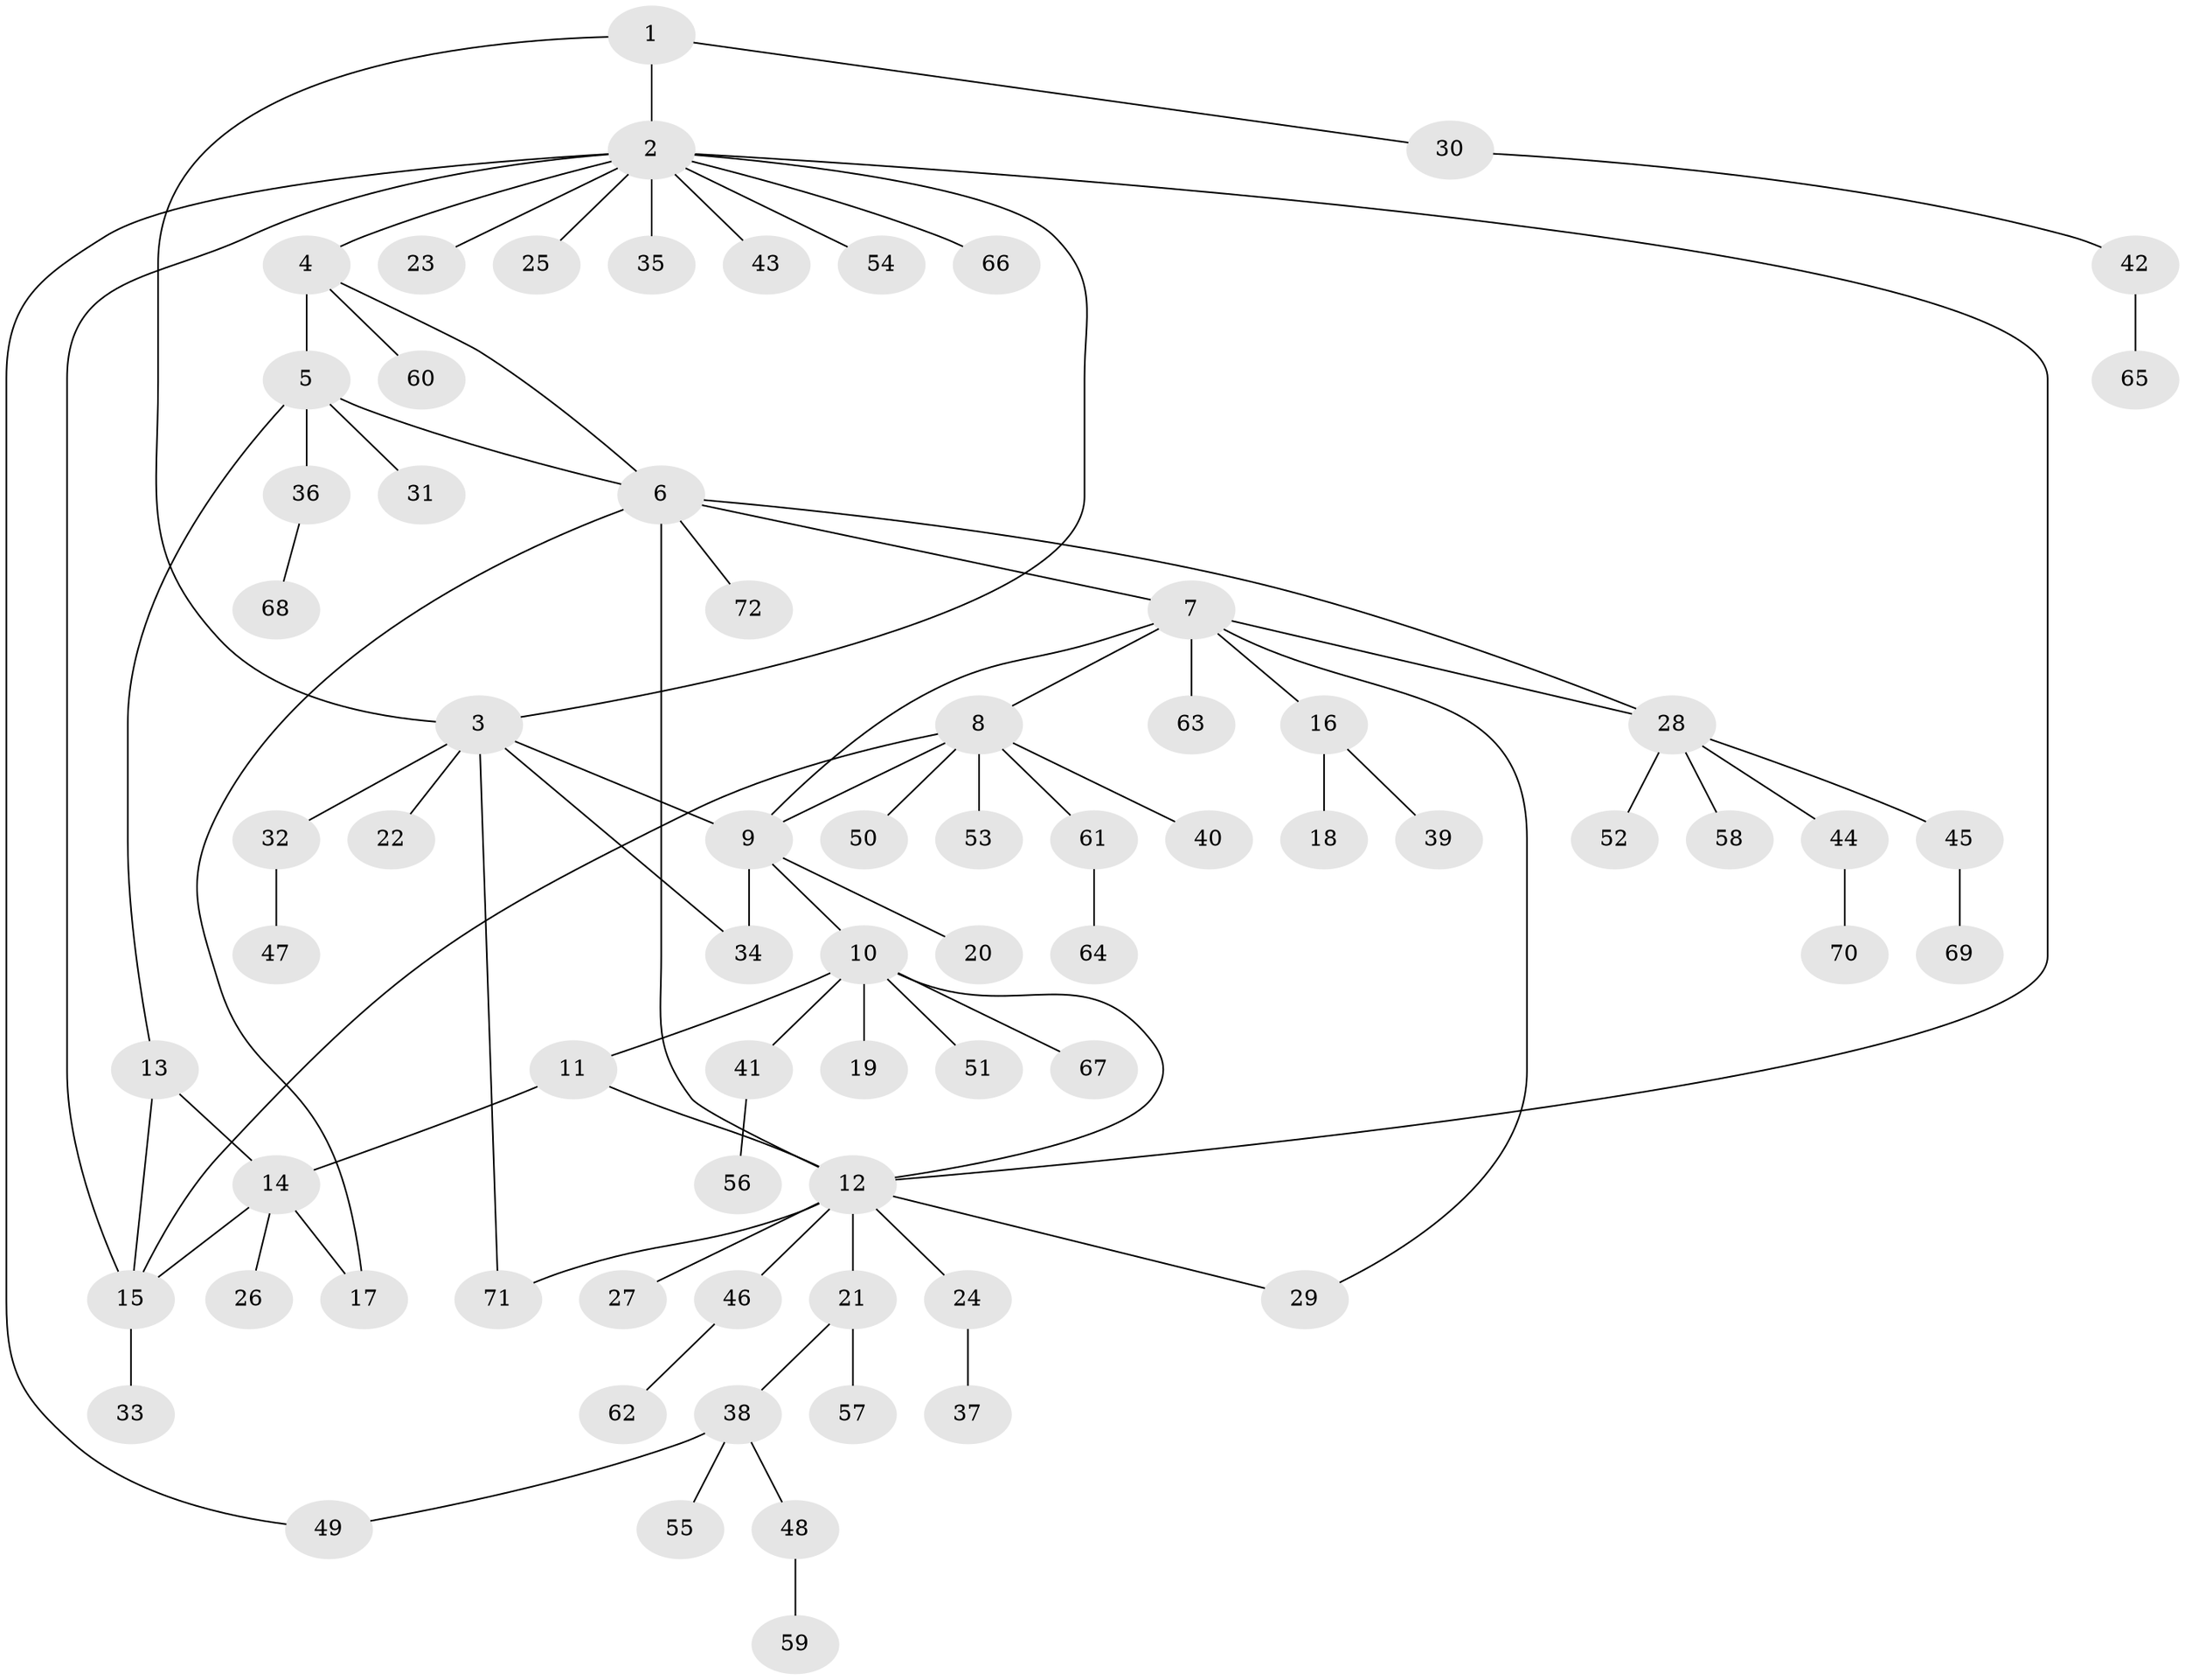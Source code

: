// Generated by graph-tools (version 1.1) at 2025/37/03/09/25 02:37:45]
// undirected, 72 vertices, 88 edges
graph export_dot {
graph [start="1"]
  node [color=gray90,style=filled];
  1;
  2;
  3;
  4;
  5;
  6;
  7;
  8;
  9;
  10;
  11;
  12;
  13;
  14;
  15;
  16;
  17;
  18;
  19;
  20;
  21;
  22;
  23;
  24;
  25;
  26;
  27;
  28;
  29;
  30;
  31;
  32;
  33;
  34;
  35;
  36;
  37;
  38;
  39;
  40;
  41;
  42;
  43;
  44;
  45;
  46;
  47;
  48;
  49;
  50;
  51;
  52;
  53;
  54;
  55;
  56;
  57;
  58;
  59;
  60;
  61;
  62;
  63;
  64;
  65;
  66;
  67;
  68;
  69;
  70;
  71;
  72;
  1 -- 2;
  1 -- 3;
  1 -- 30;
  2 -- 3;
  2 -- 4;
  2 -- 12;
  2 -- 15;
  2 -- 23;
  2 -- 25;
  2 -- 35;
  2 -- 43;
  2 -- 49;
  2 -- 54;
  2 -- 66;
  3 -- 9;
  3 -- 22;
  3 -- 32;
  3 -- 34;
  3 -- 71;
  4 -- 5;
  4 -- 6;
  4 -- 60;
  5 -- 6;
  5 -- 13;
  5 -- 31;
  5 -- 36;
  6 -- 7;
  6 -- 12;
  6 -- 17;
  6 -- 28;
  6 -- 72;
  7 -- 8;
  7 -- 9;
  7 -- 16;
  7 -- 28;
  7 -- 29;
  7 -- 63;
  8 -- 9;
  8 -- 15;
  8 -- 40;
  8 -- 50;
  8 -- 53;
  8 -- 61;
  9 -- 10;
  9 -- 20;
  9 -- 34;
  10 -- 11;
  10 -- 12;
  10 -- 19;
  10 -- 41;
  10 -- 51;
  10 -- 67;
  11 -- 12;
  11 -- 14;
  12 -- 21;
  12 -- 24;
  12 -- 27;
  12 -- 29;
  12 -- 46;
  12 -- 71;
  13 -- 14;
  13 -- 15;
  14 -- 15;
  14 -- 17;
  14 -- 26;
  15 -- 33;
  16 -- 18;
  16 -- 39;
  21 -- 38;
  21 -- 57;
  24 -- 37;
  28 -- 44;
  28 -- 45;
  28 -- 52;
  28 -- 58;
  30 -- 42;
  32 -- 47;
  36 -- 68;
  38 -- 48;
  38 -- 49;
  38 -- 55;
  41 -- 56;
  42 -- 65;
  44 -- 70;
  45 -- 69;
  46 -- 62;
  48 -- 59;
  61 -- 64;
}
